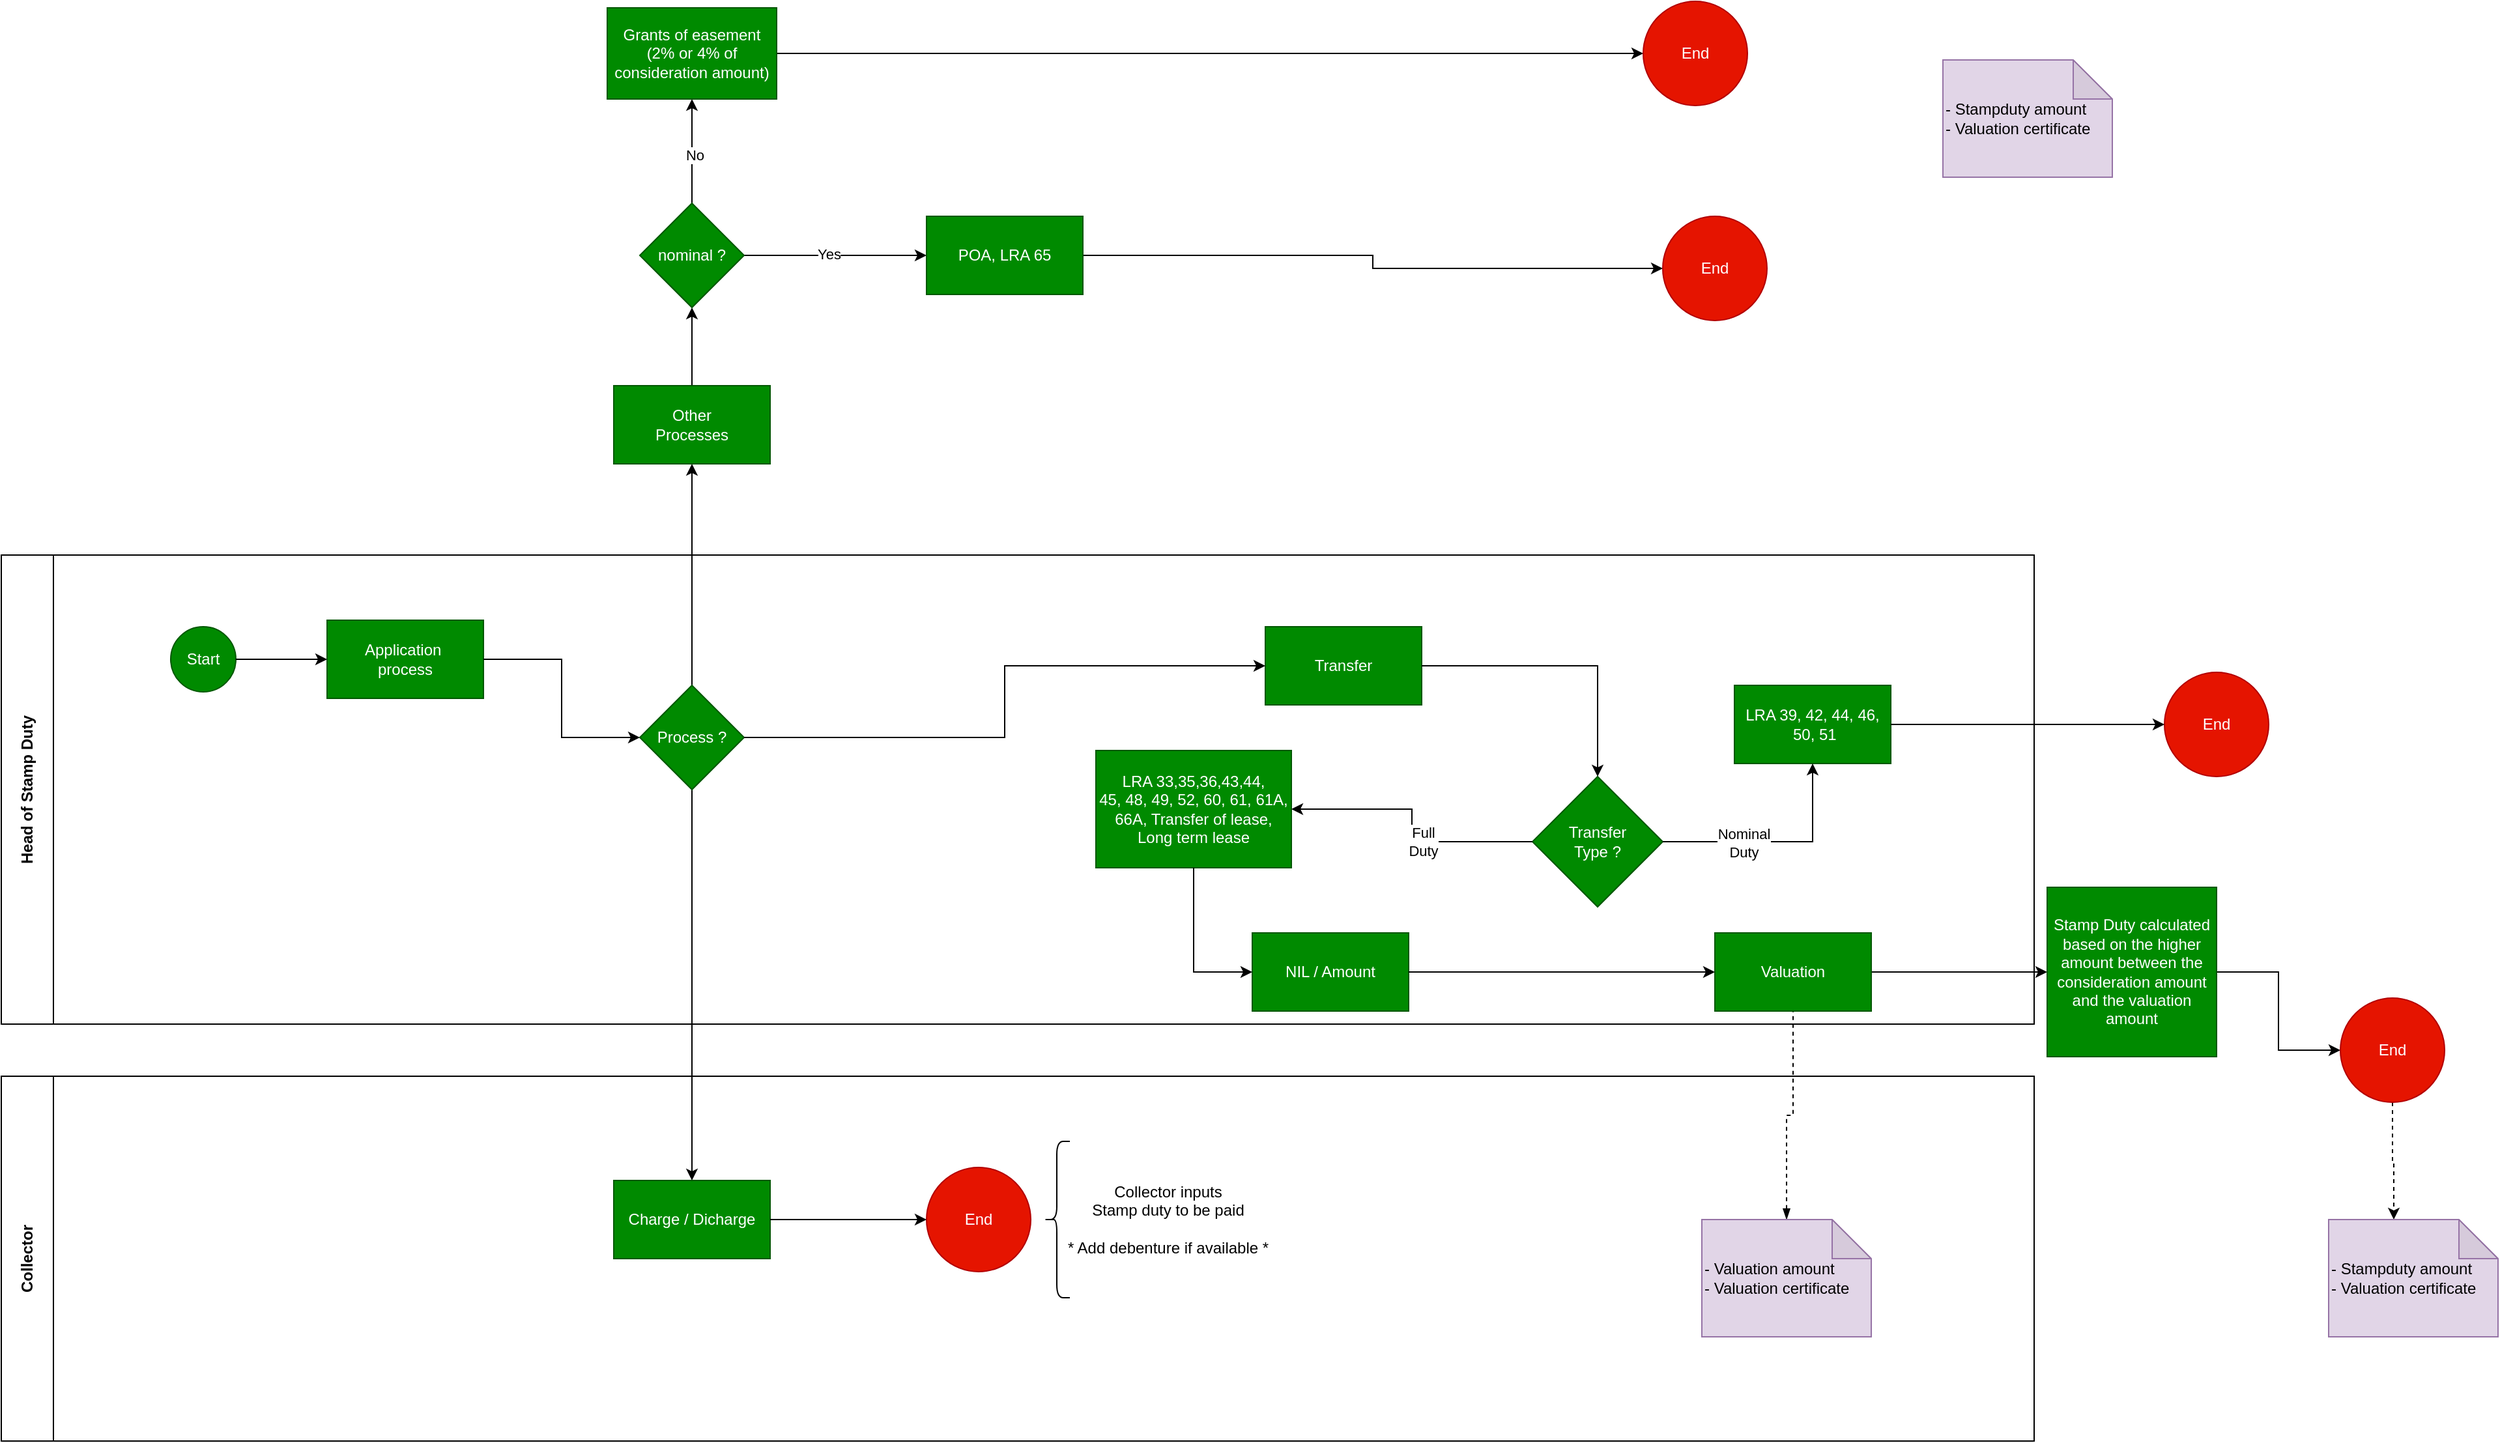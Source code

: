 <mxfile version="21.6.5" type="github">
  <diagram name="Page-1" id="wiHoxaamiO45fGIozESU">
    <mxGraphModel dx="1687" dy="929" grid="1" gridSize="10" guides="1" tooltips="1" connect="1" arrows="1" fold="1" page="1" pageScale="1" pageWidth="850" pageHeight="1100" math="0" shadow="0">
      <root>
        <mxCell id="0" />
        <mxCell id="1" parent="0" />
        <mxCell id="bjcQ7HL3ElRiH-m9O8MQ-51" value="" style="edgeStyle=orthogonalEdgeStyle;rounded=0;orthogonalLoop=1;jettySize=auto;html=1;" edge="1" parent="1" source="bjcQ7HL3ElRiH-m9O8MQ-5" target="bjcQ7HL3ElRiH-m9O8MQ-50">
          <mxGeometry relative="1" as="geometry" />
        </mxCell>
        <mxCell id="bjcQ7HL3ElRiH-m9O8MQ-53" value="" style="edgeStyle=orthogonalEdgeStyle;rounded=0;orthogonalLoop=1;jettySize=auto;html=1;" edge="1" parent="1" source="bjcQ7HL3ElRiH-m9O8MQ-5" target="bjcQ7HL3ElRiH-m9O8MQ-52">
          <mxGeometry relative="1" as="geometry" />
        </mxCell>
        <mxCell id="bjcQ7HL3ElRiH-m9O8MQ-34" value="" style="edgeStyle=orthogonalEdgeStyle;rounded=0;orthogonalLoop=1;jettySize=auto;html=1;" edge="1" parent="1" source="bjcQ7HL3ElRiH-m9O8MQ-27" target="bjcQ7HL3ElRiH-m9O8MQ-33">
          <mxGeometry relative="1" as="geometry" />
        </mxCell>
        <mxCell id="bjcQ7HL3ElRiH-m9O8MQ-32" style="edgeStyle=orthogonalEdgeStyle;rounded=0;orthogonalLoop=1;jettySize=auto;html=1;entryX=0.5;entryY=1;entryDx=0;entryDy=0;dashed=1;startArrow=blockThin;startFill=1;endArrow=none;endFill=0;" edge="1" parent="1" source="bjcQ7HL3ElRiH-m9O8MQ-31" target="bjcQ7HL3ElRiH-m9O8MQ-27">
          <mxGeometry relative="1" as="geometry" />
        </mxCell>
        <mxCell id="bjcQ7HL3ElRiH-m9O8MQ-31" value="- Valuation amount&lt;br&gt;- Valuation certificate" style="shape=note;whiteSpace=wrap;html=1;backgroundOutline=1;darkOpacity=0.05;fillColor=#e1d5e7;strokeColor=#9673a6;align=left;" vertex="1" parent="1">
          <mxGeometry x="1305" y="950" width="130" height="90" as="geometry" />
        </mxCell>
        <mxCell id="bjcQ7HL3ElRiH-m9O8MQ-37" value="" style="edgeStyle=orthogonalEdgeStyle;rounded=0;orthogonalLoop=1;jettySize=auto;html=1;" edge="1" parent="1" source="bjcQ7HL3ElRiH-m9O8MQ-33" target="bjcQ7HL3ElRiH-m9O8MQ-36">
          <mxGeometry relative="1" as="geometry" />
        </mxCell>
        <mxCell id="bjcQ7HL3ElRiH-m9O8MQ-33" value="Stamp Duty calculated based on the higher amount between the consideration amount and the valuation amount" style="whiteSpace=wrap;html=1;fillColor=#008a00;strokeColor=#005700;fontColor=#ffffff;" vertex="1" parent="1">
          <mxGeometry x="1570" y="695" width="130" height="130" as="geometry" />
        </mxCell>
        <mxCell id="bjcQ7HL3ElRiH-m9O8MQ-39" style="edgeStyle=orthogonalEdgeStyle;rounded=0;orthogonalLoop=1;jettySize=auto;html=1;entryX=0;entryY=0;entryDx=50;entryDy=0;entryPerimeter=0;dashed=1;" edge="1" parent="1" source="bjcQ7HL3ElRiH-m9O8MQ-36" target="bjcQ7HL3ElRiH-m9O8MQ-38">
          <mxGeometry relative="1" as="geometry" />
        </mxCell>
        <mxCell id="bjcQ7HL3ElRiH-m9O8MQ-36" value="End" style="ellipse;whiteSpace=wrap;html=1;fillColor=#e51400;strokeColor=#B20000;fontColor=#ffffff;" vertex="1" parent="1">
          <mxGeometry x="1795" y="780" width="80" height="80" as="geometry" />
        </mxCell>
        <mxCell id="bjcQ7HL3ElRiH-m9O8MQ-38" value="- Stampduty amount&lt;br&gt;- Valuation certificate" style="shape=note;whiteSpace=wrap;html=1;backgroundOutline=1;darkOpacity=0.05;fillColor=#e1d5e7;strokeColor=#9673a6;align=left;" vertex="1" parent="1">
          <mxGeometry x="1786" y="950" width="130" height="90" as="geometry" />
        </mxCell>
        <mxCell id="bjcQ7HL3ElRiH-m9O8MQ-55" value="" style="edgeStyle=orthogonalEdgeStyle;rounded=0;orthogonalLoop=1;jettySize=auto;html=1;" edge="1" parent="1" source="bjcQ7HL3ElRiH-m9O8MQ-50" target="bjcQ7HL3ElRiH-m9O8MQ-54">
          <mxGeometry relative="1" as="geometry" />
        </mxCell>
        <mxCell id="bjcQ7HL3ElRiH-m9O8MQ-50" value="Other&lt;br&gt;Processes" style="whiteSpace=wrap;html=1;fillColor=#008a00;strokeColor=#005700;fontColor=#ffffff;" vertex="1" parent="1">
          <mxGeometry x="470" y="310" width="120" height="60" as="geometry" />
        </mxCell>
        <mxCell id="bjcQ7HL3ElRiH-m9O8MQ-57" value="" style="edgeStyle=orthogonalEdgeStyle;rounded=0;orthogonalLoop=1;jettySize=auto;html=1;" edge="1" parent="1" source="bjcQ7HL3ElRiH-m9O8MQ-54" target="bjcQ7HL3ElRiH-m9O8MQ-56">
          <mxGeometry relative="1" as="geometry" />
        </mxCell>
        <mxCell id="bjcQ7HL3ElRiH-m9O8MQ-58" value="Yes" style="edgeLabel;html=1;align=center;verticalAlign=middle;resizable=0;points=[];" vertex="1" connectable="0" parent="bjcQ7HL3ElRiH-m9O8MQ-57">
          <mxGeometry x="-0.075" y="1" relative="1" as="geometry">
            <mxPoint as="offset" />
          </mxGeometry>
        </mxCell>
        <mxCell id="bjcQ7HL3ElRiH-m9O8MQ-60" value="" style="edgeStyle=orthogonalEdgeStyle;rounded=0;orthogonalLoop=1;jettySize=auto;html=1;" edge="1" parent="1" source="bjcQ7HL3ElRiH-m9O8MQ-54" target="bjcQ7HL3ElRiH-m9O8MQ-59">
          <mxGeometry relative="1" as="geometry" />
        </mxCell>
        <mxCell id="bjcQ7HL3ElRiH-m9O8MQ-61" value="No" style="edgeLabel;html=1;align=center;verticalAlign=middle;resizable=0;points=[];" vertex="1" connectable="0" parent="bjcQ7HL3ElRiH-m9O8MQ-60">
          <mxGeometry x="-0.057" y="-2" relative="1" as="geometry">
            <mxPoint as="offset" />
          </mxGeometry>
        </mxCell>
        <mxCell id="bjcQ7HL3ElRiH-m9O8MQ-54" value="nominal ?" style="rhombus;whiteSpace=wrap;html=1;fillColor=#008a00;strokeColor=#005700;fontColor=#ffffff;" vertex="1" parent="1">
          <mxGeometry x="490" y="170" width="80" height="80" as="geometry" />
        </mxCell>
        <mxCell id="bjcQ7HL3ElRiH-m9O8MQ-75" value="" style="edgeStyle=orthogonalEdgeStyle;rounded=0;orthogonalLoop=1;jettySize=auto;html=1;" edge="1" parent="1" source="bjcQ7HL3ElRiH-m9O8MQ-56" target="bjcQ7HL3ElRiH-m9O8MQ-74">
          <mxGeometry relative="1" as="geometry" />
        </mxCell>
        <mxCell id="bjcQ7HL3ElRiH-m9O8MQ-56" value="POA, LRA 65" style="whiteSpace=wrap;html=1;fillColor=#008a00;strokeColor=#005700;fontColor=#ffffff;" vertex="1" parent="1">
          <mxGeometry x="710" y="180" width="120" height="60" as="geometry" />
        </mxCell>
        <mxCell id="bjcQ7HL3ElRiH-m9O8MQ-73" value="" style="edgeStyle=orthogonalEdgeStyle;rounded=0;orthogonalLoop=1;jettySize=auto;html=1;" edge="1" parent="1" source="bjcQ7HL3ElRiH-m9O8MQ-59" target="bjcQ7HL3ElRiH-m9O8MQ-72">
          <mxGeometry relative="1" as="geometry" />
        </mxCell>
        <mxCell id="bjcQ7HL3ElRiH-m9O8MQ-59" value="Grants of easement&lt;br&gt;(2% or 4% of consideration amount)" style="whiteSpace=wrap;html=1;fillColor=#008a00;strokeColor=#005700;fontColor=#ffffff;" vertex="1" parent="1">
          <mxGeometry x="465" y="20" width="130" height="70" as="geometry" />
        </mxCell>
        <mxCell id="bjcQ7HL3ElRiH-m9O8MQ-72" value="End" style="ellipse;whiteSpace=wrap;html=1;fillColor=#e51400;strokeColor=#B20000;fontColor=#ffffff;" vertex="1" parent="1">
          <mxGeometry x="1260" y="15" width="80" height="80" as="geometry" />
        </mxCell>
        <mxCell id="bjcQ7HL3ElRiH-m9O8MQ-74" value="End" style="ellipse;whiteSpace=wrap;html=1;fillColor=#e51400;strokeColor=#B20000;fontColor=#ffffff;" vertex="1" parent="1">
          <mxGeometry x="1275" y="180" width="80" height="80" as="geometry" />
        </mxCell>
        <mxCell id="bjcQ7HL3ElRiH-m9O8MQ-76" value="- Stampduty amount&lt;br&gt;- Valuation certificate" style="shape=note;whiteSpace=wrap;html=1;backgroundOutline=1;darkOpacity=0.05;fillColor=#e1d5e7;strokeColor=#9673a6;align=left;" vertex="1" parent="1">
          <mxGeometry x="1490" y="60" width="130" height="90" as="geometry" />
        </mxCell>
        <mxCell id="bjcQ7HL3ElRiH-m9O8MQ-79" value="Head of Stamp Duty" style="swimlane;horizontal=0;whiteSpace=wrap;html=1;startSize=40;" vertex="1" parent="1">
          <mxGeometry y="440" width="1560" height="360" as="geometry" />
        </mxCell>
        <mxCell id="bjcQ7HL3ElRiH-m9O8MQ-3" value="Application&amp;nbsp;&lt;br&gt;process" style="whiteSpace=wrap;html=1;fillColor=#008a00;strokeColor=#005700;fontColor=#ffffff;" vertex="1" parent="bjcQ7HL3ElRiH-m9O8MQ-79">
          <mxGeometry x="250" y="50" width="120" height="60" as="geometry" />
        </mxCell>
        <mxCell id="bjcQ7HL3ElRiH-m9O8MQ-2" value="Start" style="ellipse;whiteSpace=wrap;html=1;aspect=fixed;fillColor=#008a00;fontColor=#ffffff;strokeColor=#005700;" vertex="1" parent="bjcQ7HL3ElRiH-m9O8MQ-79">
          <mxGeometry x="130" y="55" width="50" height="50" as="geometry" />
        </mxCell>
        <mxCell id="bjcQ7HL3ElRiH-m9O8MQ-4" value="" style="edgeStyle=orthogonalEdgeStyle;rounded=0;orthogonalLoop=1;jettySize=auto;html=1;" edge="1" parent="bjcQ7HL3ElRiH-m9O8MQ-79" source="bjcQ7HL3ElRiH-m9O8MQ-2" target="bjcQ7HL3ElRiH-m9O8MQ-3">
          <mxGeometry relative="1" as="geometry" />
        </mxCell>
        <mxCell id="bjcQ7HL3ElRiH-m9O8MQ-9" value="Transfer" style="whiteSpace=wrap;html=1;fillColor=#008a00;strokeColor=#005700;fontColor=#ffffff;" vertex="1" parent="bjcQ7HL3ElRiH-m9O8MQ-79">
          <mxGeometry x="970" y="55" width="120" height="60" as="geometry" />
        </mxCell>
        <mxCell id="bjcQ7HL3ElRiH-m9O8MQ-11" value="Transfer&lt;br&gt;Type ?" style="rhombus;whiteSpace=wrap;html=1;fillColor=#008a00;strokeColor=#005700;fontColor=#ffffff;" vertex="1" parent="bjcQ7HL3ElRiH-m9O8MQ-79">
          <mxGeometry x="1175" y="170" width="100" height="100" as="geometry" />
        </mxCell>
        <mxCell id="bjcQ7HL3ElRiH-m9O8MQ-12" value="" style="edgeStyle=orthogonalEdgeStyle;rounded=0;orthogonalLoop=1;jettySize=auto;html=1;" edge="1" parent="bjcQ7HL3ElRiH-m9O8MQ-79" source="bjcQ7HL3ElRiH-m9O8MQ-9" target="bjcQ7HL3ElRiH-m9O8MQ-11">
          <mxGeometry relative="1" as="geometry" />
        </mxCell>
        <mxCell id="bjcQ7HL3ElRiH-m9O8MQ-5" value="Process ?" style="rhombus;whiteSpace=wrap;html=1;fillColor=#008a00;strokeColor=#005700;fontColor=#ffffff;" vertex="1" parent="bjcQ7HL3ElRiH-m9O8MQ-79">
          <mxGeometry x="490" y="100" width="80" height="80" as="geometry" />
        </mxCell>
        <mxCell id="bjcQ7HL3ElRiH-m9O8MQ-6" value="" style="edgeStyle=orthogonalEdgeStyle;rounded=0;orthogonalLoop=1;jettySize=auto;html=1;" edge="1" parent="bjcQ7HL3ElRiH-m9O8MQ-79" source="bjcQ7HL3ElRiH-m9O8MQ-3" target="bjcQ7HL3ElRiH-m9O8MQ-5">
          <mxGeometry relative="1" as="geometry" />
        </mxCell>
        <mxCell id="bjcQ7HL3ElRiH-m9O8MQ-10" value="" style="edgeStyle=orthogonalEdgeStyle;rounded=0;orthogonalLoop=1;jettySize=auto;html=1;" edge="1" parent="bjcQ7HL3ElRiH-m9O8MQ-79" source="bjcQ7HL3ElRiH-m9O8MQ-5" target="bjcQ7HL3ElRiH-m9O8MQ-9">
          <mxGeometry relative="1" as="geometry" />
        </mxCell>
        <mxCell id="bjcQ7HL3ElRiH-m9O8MQ-18" value="LRA 39, 42, 44, 46,&lt;br&gt;&amp;nbsp;50, 51" style="whiteSpace=wrap;html=1;fillColor=#008a00;strokeColor=#005700;fontColor=#ffffff;" vertex="1" parent="bjcQ7HL3ElRiH-m9O8MQ-79">
          <mxGeometry x="1330" y="100" width="120" height="60" as="geometry" />
        </mxCell>
        <mxCell id="bjcQ7HL3ElRiH-m9O8MQ-19" value="" style="edgeStyle=orthogonalEdgeStyle;rounded=0;orthogonalLoop=1;jettySize=auto;html=1;" edge="1" parent="bjcQ7HL3ElRiH-m9O8MQ-79" source="bjcQ7HL3ElRiH-m9O8MQ-11" target="bjcQ7HL3ElRiH-m9O8MQ-18">
          <mxGeometry relative="1" as="geometry" />
        </mxCell>
        <mxCell id="bjcQ7HL3ElRiH-m9O8MQ-20" value="Nominal&lt;br&gt;Duty" style="edgeLabel;html=1;align=center;verticalAlign=middle;resizable=0;points=[];" vertex="1" connectable="0" parent="bjcQ7HL3ElRiH-m9O8MQ-19">
          <mxGeometry x="-0.289" y="-1" relative="1" as="geometry">
            <mxPoint as="offset" />
          </mxGeometry>
        </mxCell>
        <mxCell id="bjcQ7HL3ElRiH-m9O8MQ-15" value="LRA 33,35,36,43,44,&lt;br&gt;45, 48, 49, 52, 60, 61, 61A, 66A, Transfer of lease, Long term lease" style="whiteSpace=wrap;html=1;fillColor=#008a00;strokeColor=#005700;fontColor=#ffffff;" vertex="1" parent="bjcQ7HL3ElRiH-m9O8MQ-79">
          <mxGeometry x="840" y="150" width="150" height="90" as="geometry" />
        </mxCell>
        <mxCell id="bjcQ7HL3ElRiH-m9O8MQ-16" value="" style="edgeStyle=orthogonalEdgeStyle;rounded=0;orthogonalLoop=1;jettySize=auto;html=1;" edge="1" parent="bjcQ7HL3ElRiH-m9O8MQ-79" source="bjcQ7HL3ElRiH-m9O8MQ-11" target="bjcQ7HL3ElRiH-m9O8MQ-15">
          <mxGeometry relative="1" as="geometry" />
        </mxCell>
        <mxCell id="bjcQ7HL3ElRiH-m9O8MQ-17" value="Full&lt;br&gt;Duty" style="edgeLabel;html=1;align=center;verticalAlign=middle;resizable=0;points=[];" vertex="1" connectable="0" parent="bjcQ7HL3ElRiH-m9O8MQ-16">
          <mxGeometry x="-0.2" relative="1" as="geometry">
            <mxPoint as="offset" />
          </mxGeometry>
        </mxCell>
        <mxCell id="bjcQ7HL3ElRiH-m9O8MQ-23" value="NIL / Amount" style="whiteSpace=wrap;html=1;fillColor=#008a00;strokeColor=#005700;fontColor=#ffffff;" vertex="1" parent="bjcQ7HL3ElRiH-m9O8MQ-79">
          <mxGeometry x="960" y="290" width="120" height="60" as="geometry" />
        </mxCell>
        <mxCell id="bjcQ7HL3ElRiH-m9O8MQ-22" value="" style="edgeStyle=orthogonalEdgeStyle;rounded=0;orthogonalLoop=1;jettySize=auto;html=1;entryX=0;entryY=0.5;entryDx=0;entryDy=0;" edge="1" parent="bjcQ7HL3ElRiH-m9O8MQ-79" source="bjcQ7HL3ElRiH-m9O8MQ-15" target="bjcQ7HL3ElRiH-m9O8MQ-23">
          <mxGeometry relative="1" as="geometry">
            <mxPoint x="910" y="380" as="targetPoint" />
          </mxGeometry>
        </mxCell>
        <mxCell id="bjcQ7HL3ElRiH-m9O8MQ-27" value="Valuation" style="whiteSpace=wrap;html=1;fillColor=#008a00;strokeColor=#005700;fontColor=#ffffff;" vertex="1" parent="bjcQ7HL3ElRiH-m9O8MQ-79">
          <mxGeometry x="1315" y="290" width="120" height="60" as="geometry" />
        </mxCell>
        <mxCell id="bjcQ7HL3ElRiH-m9O8MQ-28" value="" style="edgeStyle=orthogonalEdgeStyle;rounded=0;orthogonalLoop=1;jettySize=auto;html=1;" edge="1" parent="bjcQ7HL3ElRiH-m9O8MQ-79" source="bjcQ7HL3ElRiH-m9O8MQ-23" target="bjcQ7HL3ElRiH-m9O8MQ-27">
          <mxGeometry relative="1" as="geometry" />
        </mxCell>
        <mxCell id="bjcQ7HL3ElRiH-m9O8MQ-80" value="Collector" style="swimlane;horizontal=0;whiteSpace=wrap;html=1;startSize=40;" vertex="1" parent="1">
          <mxGeometry y="840" width="1560" height="280" as="geometry" />
        </mxCell>
        <mxCell id="bjcQ7HL3ElRiH-m9O8MQ-52" value="Charge / Dicharge" style="whiteSpace=wrap;html=1;fillColor=#008a00;strokeColor=#005700;fontColor=#ffffff;" vertex="1" parent="bjcQ7HL3ElRiH-m9O8MQ-80">
          <mxGeometry x="470" y="80" width="120" height="60" as="geometry" />
        </mxCell>
        <mxCell id="bjcQ7HL3ElRiH-m9O8MQ-68" value="End" style="ellipse;whiteSpace=wrap;html=1;fillColor=#e51400;strokeColor=#B20000;fontColor=#ffffff;" vertex="1" parent="bjcQ7HL3ElRiH-m9O8MQ-80">
          <mxGeometry x="710" y="70" width="80" height="80" as="geometry" />
        </mxCell>
        <mxCell id="bjcQ7HL3ElRiH-m9O8MQ-63" value="" style="edgeStyle=orthogonalEdgeStyle;rounded=0;orthogonalLoop=1;jettySize=auto;html=1;entryX=0;entryY=0.5;entryDx=0;entryDy=0;" edge="1" parent="bjcQ7HL3ElRiH-m9O8MQ-80" source="bjcQ7HL3ElRiH-m9O8MQ-52" target="bjcQ7HL3ElRiH-m9O8MQ-68">
          <mxGeometry relative="1" as="geometry">
            <mxPoint x="820" y="-320" as="targetPoint" />
          </mxGeometry>
        </mxCell>
        <mxCell id="bjcQ7HL3ElRiH-m9O8MQ-70" value="" style="shape=curlyBracket;whiteSpace=wrap;html=1;rounded=1;labelPosition=left;verticalLabelPosition=middle;align=right;verticalAlign=middle;" vertex="1" parent="bjcQ7HL3ElRiH-m9O8MQ-80">
          <mxGeometry x="800" y="50" width="20" height="120" as="geometry" />
        </mxCell>
        <mxCell id="bjcQ7HL3ElRiH-m9O8MQ-71" value="Collector inputs&lt;br&gt;Stamp duty to be paid&lt;br&gt;&lt;br&gt;&lt;div style=&quot;text-align: left;&quot;&gt;* Add debenture if available *&lt;/div&gt;" style="text;html=1;align=center;verticalAlign=middle;resizable=0;points=[];autosize=1;strokeColor=none;fillColor=none;" vertex="1" parent="bjcQ7HL3ElRiH-m9O8MQ-80">
          <mxGeometry x="805" y="75" width="180" height="70" as="geometry" />
        </mxCell>
        <mxCell id="bjcQ7HL3ElRiH-m9O8MQ-77" value="End" style="ellipse;whiteSpace=wrap;html=1;fillColor=#e51400;strokeColor=#B20000;fontColor=#ffffff;" vertex="1" parent="1">
          <mxGeometry x="1660" y="530" width="80" height="80" as="geometry" />
        </mxCell>
        <mxCell id="bjcQ7HL3ElRiH-m9O8MQ-78" value="" style="edgeStyle=orthogonalEdgeStyle;rounded=0;orthogonalLoop=1;jettySize=auto;html=1;" edge="1" parent="1" source="bjcQ7HL3ElRiH-m9O8MQ-18" target="bjcQ7HL3ElRiH-m9O8MQ-77">
          <mxGeometry relative="1" as="geometry" />
        </mxCell>
      </root>
    </mxGraphModel>
  </diagram>
</mxfile>
